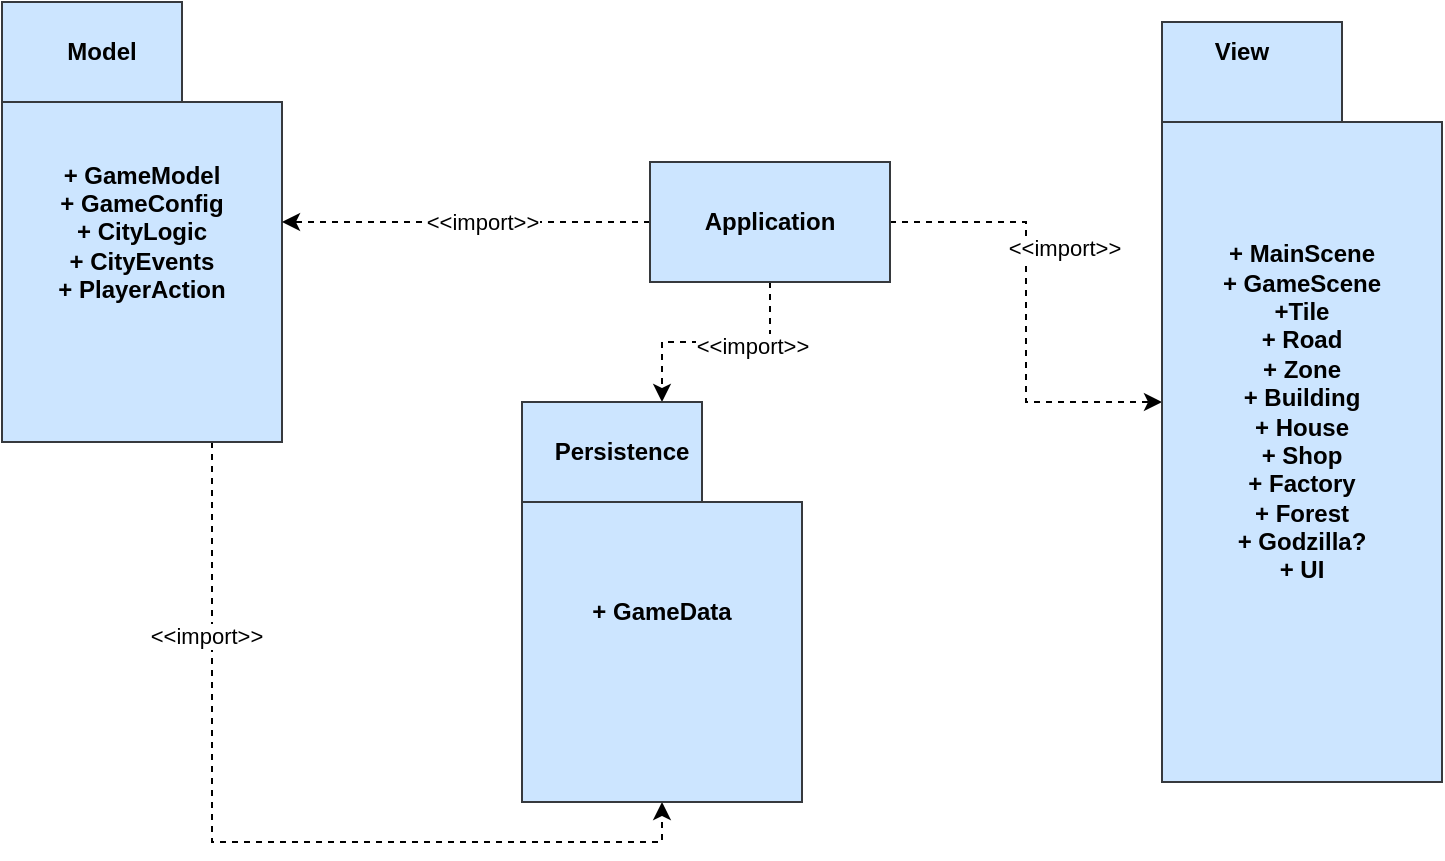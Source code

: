 <mxfile version="21.0.6" type="device"><diagram name="Page-1" id="XehbdWjJs539163ZsFNR"><mxGraphModel dx="1434" dy="788" grid="1" gridSize="10" guides="1" tooltips="1" connect="1" arrows="1" fold="1" page="1" pageScale="1" pageWidth="827" pageHeight="1169" math="0" shadow="0"><root><mxCell id="0"/><mxCell id="1" parent="0"/><mxCell id="ze8IMGfXm1u5N91fc3v1-22" style="edgeStyle=orthogonalEdgeStyle;rounded=0;orthogonalLoop=1;jettySize=auto;html=1;exitX=0.75;exitY=1;exitDx=0;exitDy=0;exitPerimeter=0;entryX=0.5;entryY=1;entryDx=0;entryDy=0;entryPerimeter=0;dashed=1;" parent="1" source="ze8IMGfXm1u5N91fc3v1-1" target="ze8IMGfXm1u5N91fc3v1-17" edge="1"><mxGeometry relative="1" as="geometry"/></mxCell><mxCell id="ze8IMGfXm1u5N91fc3v1-23" value="&amp;lt;&amp;lt;import&amp;gt;&amp;gt;" style="edgeLabel;html=1;align=center;verticalAlign=middle;resizable=0;points=[];" parent="ze8IMGfXm1u5N91fc3v1-22" vertex="1" connectable="0"><mxGeometry x="-0.566" y="-3" relative="1" as="geometry"><mxPoint as="offset"/></mxGeometry></mxCell><mxCell id="ze8IMGfXm1u5N91fc3v1-1" value="+ GameModel&lt;br&gt;+ GameConfig&lt;br&gt;+ CityLogic&lt;br&gt;+ CityEvents&lt;br&gt;+ PlayerAction" style="shape=folder;fontStyle=1;spacingTop=10;tabWidth=90;tabHeight=50;tabPosition=left;html=1;whiteSpace=wrap;fillColor=#cce5ff;strokeColor=#36393d;" parent="1" vertex="1"><mxGeometry x="30" y="120" width="140" height="220" as="geometry"/></mxCell><mxCell id="ze8IMGfXm1u5N91fc3v1-2" value="&lt;b&gt;Model&lt;/b&gt;" style="text;html=1;strokeColor=none;fillColor=none;align=center;verticalAlign=middle;whiteSpace=wrap;rounded=0;" parent="1" vertex="1"><mxGeometry x="50" y="130" width="60" height="30" as="geometry"/></mxCell><mxCell id="ze8IMGfXm1u5N91fc3v1-12" style="edgeStyle=orthogonalEdgeStyle;rounded=0;orthogonalLoop=1;jettySize=auto;html=1;dashed=1;" parent="1" source="ze8IMGfXm1u5N91fc3v1-3" target="ze8IMGfXm1u5N91fc3v1-1" edge="1"><mxGeometry relative="1" as="geometry"/></mxCell><mxCell id="ze8IMGfXm1u5N91fc3v1-16" value="&amp;lt;&amp;lt;import&amp;gt;&amp;gt;" style="edgeLabel;html=1;align=center;verticalAlign=middle;resizable=0;points=[];" parent="ze8IMGfXm1u5N91fc3v1-12" vertex="1" connectable="0"><mxGeometry x="-0.457" relative="1" as="geometry"><mxPoint x="-34" as="offset"/></mxGeometry></mxCell><mxCell id="ze8IMGfXm1u5N91fc3v1-13" style="edgeStyle=orthogonalEdgeStyle;rounded=0;orthogonalLoop=1;jettySize=auto;html=1;dashed=1;" parent="1" source="ze8IMGfXm1u5N91fc3v1-3" target="ze8IMGfXm1u5N91fc3v1-4" edge="1"><mxGeometry relative="1" as="geometry"/></mxCell><mxCell id="ze8IMGfXm1u5N91fc3v1-15" value="&amp;lt;&amp;lt;import&amp;gt;&amp;gt;" style="edgeLabel;html=1;align=center;verticalAlign=middle;resizable=0;points=[];" parent="ze8IMGfXm1u5N91fc3v1-13" vertex="1" connectable="0"><mxGeometry x="-0.295" y="1" relative="1" as="geometry"><mxPoint x="18" y="1" as="offset"/></mxGeometry></mxCell><mxCell id="ze8IMGfXm1u5N91fc3v1-19" style="edgeStyle=orthogonalEdgeStyle;rounded=0;orthogonalLoop=1;jettySize=auto;html=1;dashed=1;" parent="1" source="ze8IMGfXm1u5N91fc3v1-3" target="ze8IMGfXm1u5N91fc3v1-17" edge="1"><mxGeometry relative="1" as="geometry"/></mxCell><mxCell id="ze8IMGfXm1u5N91fc3v1-20" value="&amp;lt;&amp;lt;import&amp;gt;&amp;gt;" style="edgeLabel;html=1;align=center;verticalAlign=middle;resizable=0;points=[];" parent="ze8IMGfXm1u5N91fc3v1-19" vertex="1" connectable="0"><mxGeometry x="-0.306" y="2" relative="1" as="geometry"><mxPoint as="offset"/></mxGeometry></mxCell><mxCell id="ze8IMGfXm1u5N91fc3v1-3" value="&lt;b&gt;Application&lt;/b&gt;" style="rounded=0;whiteSpace=wrap;html=1;fillColor=#cce5ff;strokeColor=#36393d;" parent="1" vertex="1"><mxGeometry x="354" y="200" width="120" height="60" as="geometry"/></mxCell><mxCell id="ze8IMGfXm1u5N91fc3v1-4" value="+ MainScene&lt;br&gt;+ GameScene&lt;br&gt;+Tile&lt;br&gt;+ Road&lt;br&gt;+ Zone&lt;br&gt;+ Building&lt;br&gt;+ House&lt;br&gt;+ Shop&lt;br&gt;+ Factory&lt;br&gt;+ Forest&lt;br&gt;+ Godzilla?&lt;br&gt;+ UI" style="shape=folder;fontStyle=1;spacingTop=10;tabWidth=90;tabHeight=50;tabPosition=left;html=1;whiteSpace=wrap;fillColor=#cce5ff;strokeColor=#36393d;" parent="1" vertex="1"><mxGeometry x="610" y="130" width="140" height="380" as="geometry"/></mxCell><mxCell id="ze8IMGfXm1u5N91fc3v1-5" value="&lt;b&gt;View&lt;/b&gt;" style="text;html=1;strokeColor=none;fillColor=none;align=center;verticalAlign=middle;whiteSpace=wrap;rounded=0;" parent="1" vertex="1"><mxGeometry x="620" y="130" width="60" height="30" as="geometry"/></mxCell><mxCell id="ze8IMGfXm1u5N91fc3v1-17" value="+ GameData" style="shape=folder;fontStyle=1;spacingTop=10;tabWidth=90;tabHeight=50;tabPosition=left;html=1;whiteSpace=wrap;fillColor=#cce5ff;strokeColor=#36393d;" parent="1" vertex="1"><mxGeometry x="290" y="320" width="140" height="200" as="geometry"/></mxCell><mxCell id="ze8IMGfXm1u5N91fc3v1-18" value="&lt;b&gt;Persistence&lt;/b&gt;" style="text;html=1;strokeColor=none;fillColor=none;align=center;verticalAlign=middle;whiteSpace=wrap;rounded=0;" parent="1" vertex="1"><mxGeometry x="310" y="330" width="60" height="30" as="geometry"/></mxCell></root></mxGraphModel></diagram></mxfile>